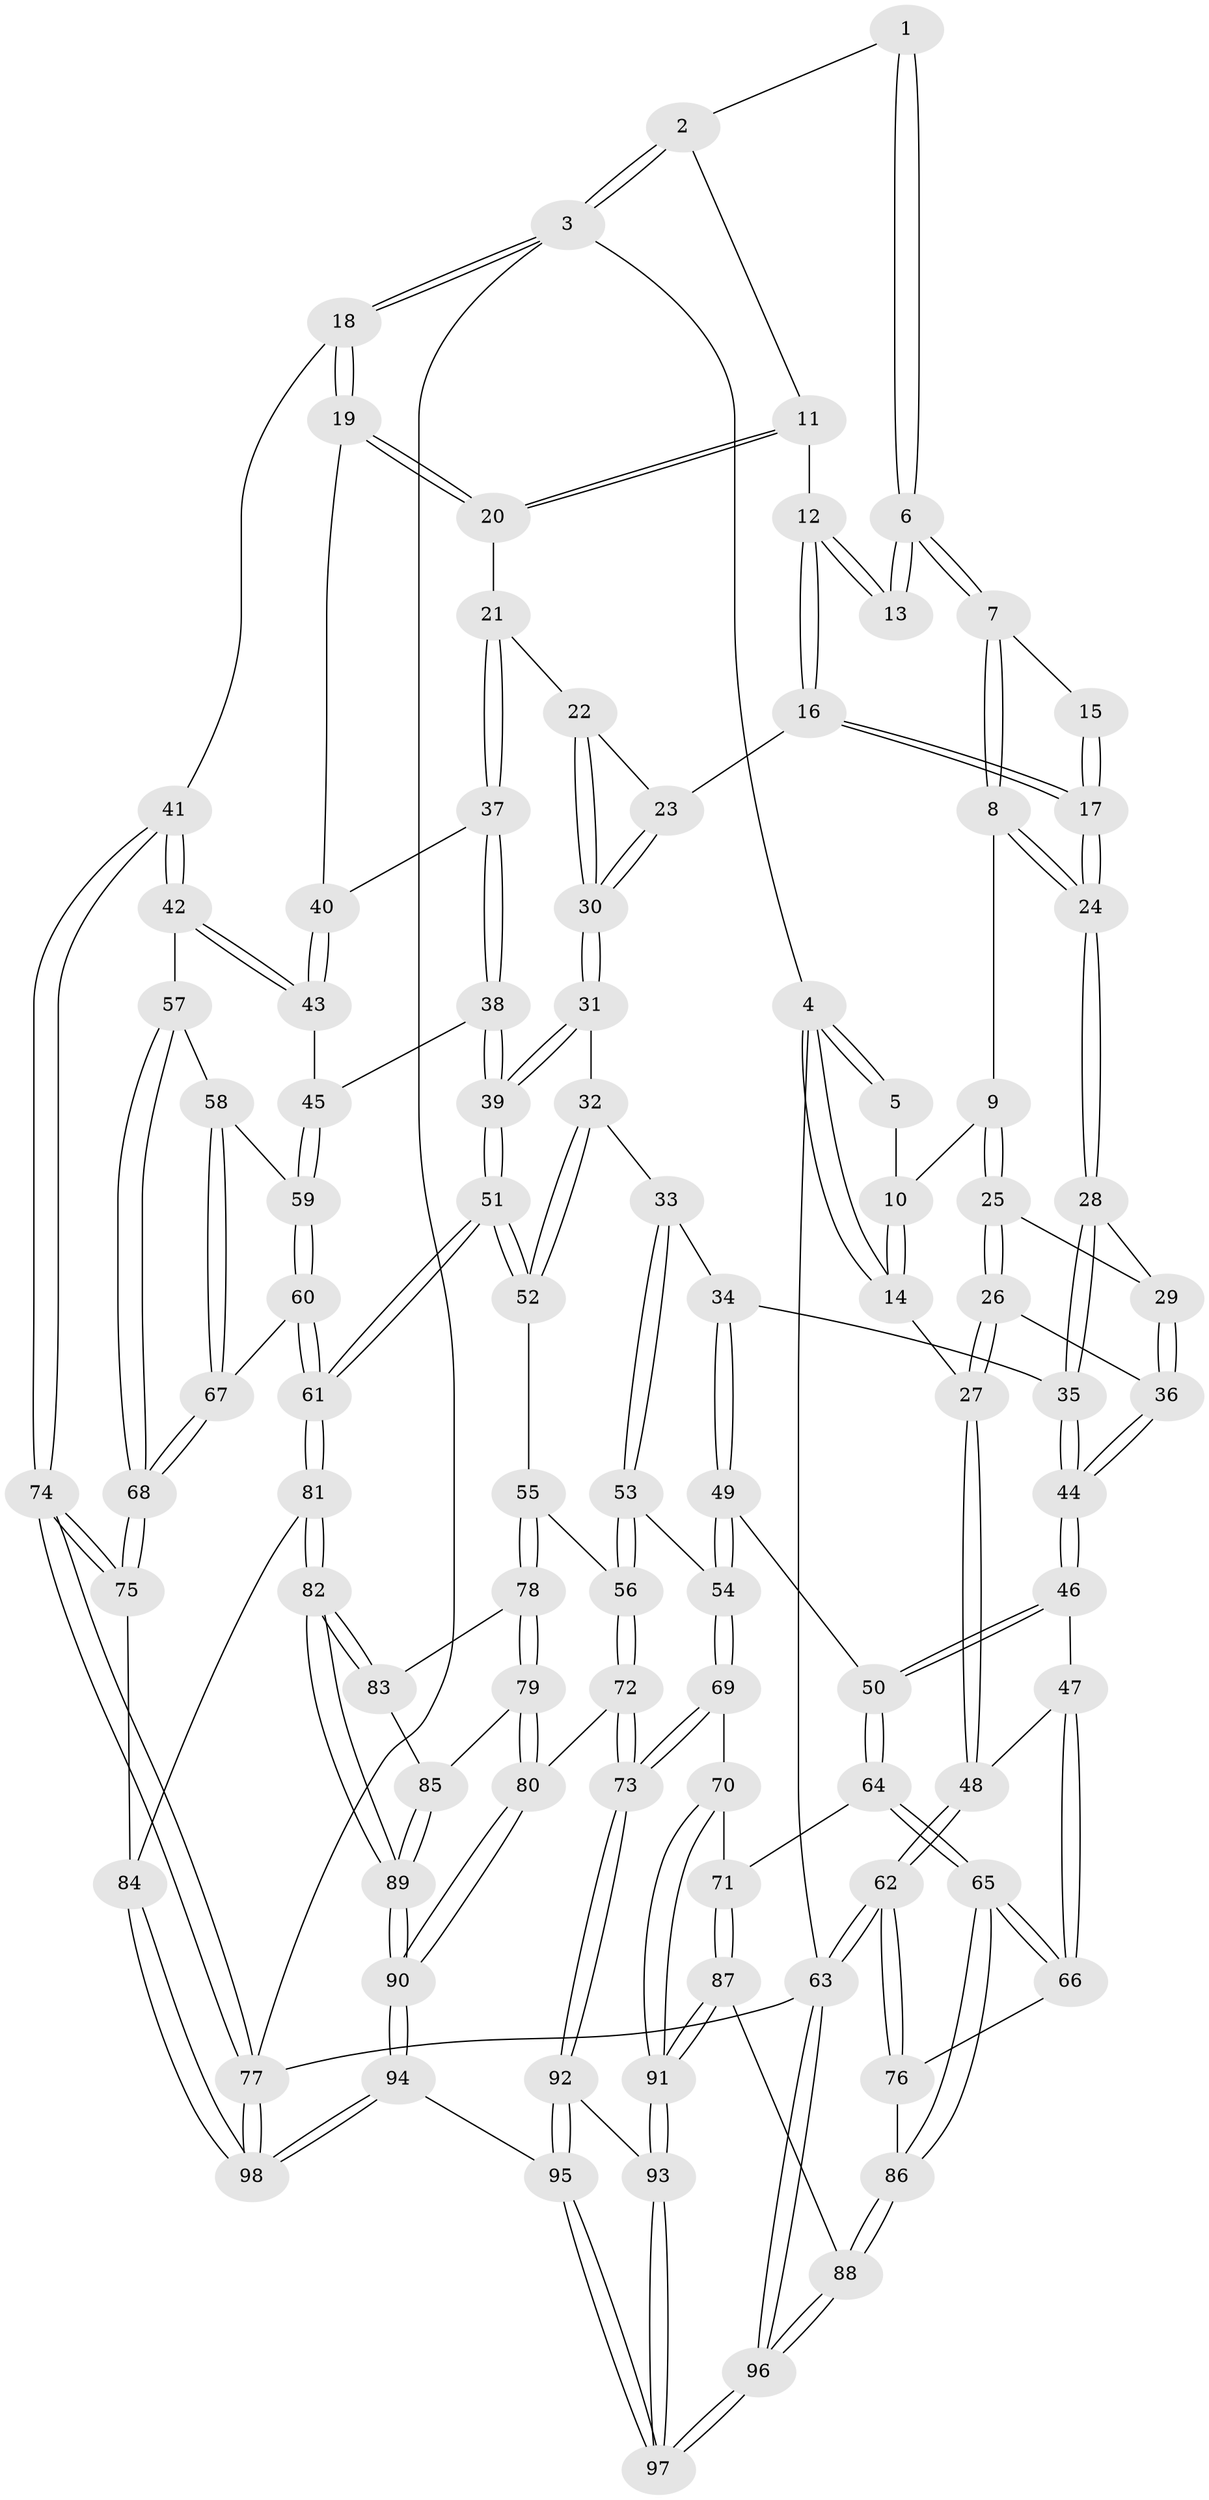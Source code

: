 // coarse degree distribution, {4: 0.46938775510204084, 3: 0.46938775510204084, 2: 0.02040816326530612, 5: 0.02040816326530612, 6: 0.02040816326530612}
// Generated by graph-tools (version 1.1) at 2025/38/03/04/25 23:38:24]
// undirected, 98 vertices, 242 edges
graph export_dot {
  node [color=gray90,style=filled];
  1 [pos="+0.41605842152781736+0"];
  2 [pos="+0.6967181560083048+0"];
  3 [pos="+1+0"];
  4 [pos="+0+0"];
  5 [pos="+0.24686843399951733+0"];
  6 [pos="+0.4054878887880689+0.04819475593299375"];
  7 [pos="+0.3432400391932348+0.1930500139833233"];
  8 [pos="+0.3194212106841455+0.21608570112720685"];
  9 [pos="+0.2805916779008628+0.23002493203789207"];
  10 [pos="+0.20582609313944733+0.12377565838655359"];
  11 [pos="+0.6957002683382272+0.13237488746018555"];
  12 [pos="+0.6052311827484986+0.19266457594413128"];
  13 [pos="+0.5581471406535666+0.18588593045101418"];
  14 [pos="+0+0.11574757513633888"];
  15 [pos="+0.4799313948632377+0.2117418987065773"];
  16 [pos="+0.5711450762086081+0.31862699636788566"];
  17 [pos="+0.4695236518847454+0.346996105325428"];
  18 [pos="+1+0.1968678487928006"];
  19 [pos="+1+0.2582478421845745"];
  20 [pos="+0.7809266784726989+0.21759326949484112"];
  21 [pos="+0.7355843519737203+0.3595895458156094"];
  22 [pos="+0.726459984828106+0.36321594409482816"];
  23 [pos="+0.5773749822031232+0.326266177922416"];
  24 [pos="+0.46798701334021725+0.3479020441261525"];
  25 [pos="+0.26764312088942505+0.24890877312317738"];
  26 [pos="+0.09521579677815609+0.34150672837951446"];
  27 [pos="+0+0.3825172288071253"];
  28 [pos="+0.4413095080488158+0.4191262411988461"];
  29 [pos="+0.31569079299937525+0.36998057584497634"];
  30 [pos="+0.6116363590568132+0.4987024492783073"];
  31 [pos="+0.6112120165367737+0.5003968642938993"];
  32 [pos="+0.5696220807255659+0.5156568802273528"];
  33 [pos="+0.5142811270153107+0.5222495824312897"];
  34 [pos="+0.4560212198419492+0.4718000121461381"];
  35 [pos="+0.44680219372056884+0.4610710622132935"];
  36 [pos="+0.2724009822076559+0.47157757006213064"];
  37 [pos="+0.8060743288207285+0.44235403810838597"];
  38 [pos="+0.8078002745393073+0.5342697254418455"];
  39 [pos="+0.7307071514384259+0.571386559573402"];
  40 [pos="+1+0.29745893725255623"];
  41 [pos="+1+0.5725063611417445"];
  42 [pos="+1+0.5780660293186202"];
  43 [pos="+0.9026134955328837+0.5121410705439494"];
  44 [pos="+0.2843547457350907+0.5104749257485391"];
  45 [pos="+0.8221408998758282+0.5393551168460462"];
  46 [pos="+0.25380619481855327+0.5947793038785891"];
  47 [pos="+0.1539812538951826+0.6007653955368286"];
  48 [pos="+0+0.49540994729035037"];
  49 [pos="+0.3118661530145602+0.6503564501507122"];
  50 [pos="+0.3102144298429862+0.6501037993024636"];
  51 [pos="+0.7005356001457835+0.7368443235888825"];
  52 [pos="+0.6164535339866613+0.7392599264622882"];
  53 [pos="+0.45438032614505647+0.6712861661548168"];
  54 [pos="+0.4169825334359103+0.6804133186484455"];
  55 [pos="+0.5722089490247321+0.7506612352554529"];
  56 [pos="+0.5696143910438943+0.7501591630522005"];
  57 [pos="+1+0.6335847503477277"];
  58 [pos="+0.9265724199661922+0.6554890382594601"];
  59 [pos="+0.9043059130968517+0.650330761080745"];
  60 [pos="+0.8177819352518462+0.7347326757949417"];
  61 [pos="+0.7266755107292968+0.7617963485099686"];
  62 [pos="+0+0.7359696103449583"];
  63 [pos="+0+1"];
  64 [pos="+0.2485027154915516+0.8127167435947299"];
  65 [pos="+0.2078218035717777+0.8231259882531327"];
  66 [pos="+0.15130241447146273+0.7551340112850501"];
  67 [pos="+0.9438113226185131+0.803178763601297"];
  68 [pos="+0.9576425593588404+0.8244433250249578"];
  69 [pos="+0.3871727918230095+0.8538272271682436"];
  70 [pos="+0.34590193183518547+0.8538889993125337"];
  71 [pos="+0.28005005183482773+0.8316171790006086"];
  72 [pos="+0.42990288150231815+0.8813472311044386"];
  73 [pos="+0.42420028988709074+0.8827436184246913"];
  74 [pos="+1+0.88794049990362"];
  75 [pos="+0.9753077819462886+0.8597997274898822"];
  76 [pos="+0+0.7707498098174373"];
  77 [pos="+1+1"];
  78 [pos="+0.5732671932289314+0.8256011701733559"];
  79 [pos="+0.5239106561123505+0.8979849985305083"];
  80 [pos="+0.5126080768744641+0.9057730478788646"];
  81 [pos="+0.7402701504027864+0.8166711139464428"];
  82 [pos="+0.6991308248768341+0.9194006195712009"];
  83 [pos="+0.5796438789527268+0.8409727276021421"];
  84 [pos="+0.9026321861565147+0.9028774013517569"];
  85 [pos="+0.5905819942759604+0.9007925704327193"];
  86 [pos="+0.16199910213152055+0.8839363861382592"];
  87 [pos="+0.271823137516839+0.9568071910209988"];
  88 [pos="+0.15555235183687582+0.9103201901743382"];
  89 [pos="+0.6709592041412076+1"];
  90 [pos="+0.6627407481718344+1"];
  91 [pos="+0.29659564413191947+0.9827871416819085"];
  92 [pos="+0.42322014752821374+0.8947468532780324"];
  93 [pos="+0.3194708902012566+1"];
  94 [pos="+0.6675813811459995+1"];
  95 [pos="+0.5714745426703475+1"];
  96 [pos="+0+1"];
  97 [pos="+0.30748071860029935+1"];
  98 [pos="+0.7727146129030668+1"];
  1 -- 2;
  1 -- 6;
  1 -- 6;
  2 -- 3;
  2 -- 3;
  2 -- 11;
  3 -- 4;
  3 -- 18;
  3 -- 18;
  3 -- 77;
  4 -- 5;
  4 -- 5;
  4 -- 14;
  4 -- 14;
  4 -- 63;
  5 -- 10;
  6 -- 7;
  6 -- 7;
  6 -- 13;
  6 -- 13;
  7 -- 8;
  7 -- 8;
  7 -- 15;
  8 -- 9;
  8 -- 24;
  8 -- 24;
  9 -- 10;
  9 -- 25;
  9 -- 25;
  10 -- 14;
  10 -- 14;
  11 -- 12;
  11 -- 20;
  11 -- 20;
  12 -- 13;
  12 -- 13;
  12 -- 16;
  12 -- 16;
  14 -- 27;
  15 -- 17;
  15 -- 17;
  16 -- 17;
  16 -- 17;
  16 -- 23;
  17 -- 24;
  17 -- 24;
  18 -- 19;
  18 -- 19;
  18 -- 41;
  19 -- 20;
  19 -- 20;
  19 -- 40;
  20 -- 21;
  21 -- 22;
  21 -- 37;
  21 -- 37;
  22 -- 23;
  22 -- 30;
  22 -- 30;
  23 -- 30;
  23 -- 30;
  24 -- 28;
  24 -- 28;
  25 -- 26;
  25 -- 26;
  25 -- 29;
  26 -- 27;
  26 -- 27;
  26 -- 36;
  27 -- 48;
  27 -- 48;
  28 -- 29;
  28 -- 35;
  28 -- 35;
  29 -- 36;
  29 -- 36;
  30 -- 31;
  30 -- 31;
  31 -- 32;
  31 -- 39;
  31 -- 39;
  32 -- 33;
  32 -- 52;
  32 -- 52;
  33 -- 34;
  33 -- 53;
  33 -- 53;
  34 -- 35;
  34 -- 49;
  34 -- 49;
  35 -- 44;
  35 -- 44;
  36 -- 44;
  36 -- 44;
  37 -- 38;
  37 -- 38;
  37 -- 40;
  38 -- 39;
  38 -- 39;
  38 -- 45;
  39 -- 51;
  39 -- 51;
  40 -- 43;
  40 -- 43;
  41 -- 42;
  41 -- 42;
  41 -- 74;
  41 -- 74;
  42 -- 43;
  42 -- 43;
  42 -- 57;
  43 -- 45;
  44 -- 46;
  44 -- 46;
  45 -- 59;
  45 -- 59;
  46 -- 47;
  46 -- 50;
  46 -- 50;
  47 -- 48;
  47 -- 66;
  47 -- 66;
  48 -- 62;
  48 -- 62;
  49 -- 50;
  49 -- 54;
  49 -- 54;
  50 -- 64;
  50 -- 64;
  51 -- 52;
  51 -- 52;
  51 -- 61;
  51 -- 61;
  52 -- 55;
  53 -- 54;
  53 -- 56;
  53 -- 56;
  54 -- 69;
  54 -- 69;
  55 -- 56;
  55 -- 78;
  55 -- 78;
  56 -- 72;
  56 -- 72;
  57 -- 58;
  57 -- 68;
  57 -- 68;
  58 -- 59;
  58 -- 67;
  58 -- 67;
  59 -- 60;
  59 -- 60;
  60 -- 61;
  60 -- 61;
  60 -- 67;
  61 -- 81;
  61 -- 81;
  62 -- 63;
  62 -- 63;
  62 -- 76;
  62 -- 76;
  63 -- 96;
  63 -- 96;
  63 -- 77;
  64 -- 65;
  64 -- 65;
  64 -- 71;
  65 -- 66;
  65 -- 66;
  65 -- 86;
  65 -- 86;
  66 -- 76;
  67 -- 68;
  67 -- 68;
  68 -- 75;
  68 -- 75;
  69 -- 70;
  69 -- 73;
  69 -- 73;
  70 -- 71;
  70 -- 91;
  70 -- 91;
  71 -- 87;
  71 -- 87;
  72 -- 73;
  72 -- 73;
  72 -- 80;
  73 -- 92;
  73 -- 92;
  74 -- 75;
  74 -- 75;
  74 -- 77;
  74 -- 77;
  75 -- 84;
  76 -- 86;
  77 -- 98;
  77 -- 98;
  78 -- 79;
  78 -- 79;
  78 -- 83;
  79 -- 80;
  79 -- 80;
  79 -- 85;
  80 -- 90;
  80 -- 90;
  81 -- 82;
  81 -- 82;
  81 -- 84;
  82 -- 83;
  82 -- 83;
  82 -- 89;
  82 -- 89;
  83 -- 85;
  84 -- 98;
  84 -- 98;
  85 -- 89;
  85 -- 89;
  86 -- 88;
  86 -- 88;
  87 -- 88;
  87 -- 91;
  87 -- 91;
  88 -- 96;
  88 -- 96;
  89 -- 90;
  89 -- 90;
  90 -- 94;
  90 -- 94;
  91 -- 93;
  91 -- 93;
  92 -- 93;
  92 -- 95;
  92 -- 95;
  93 -- 97;
  93 -- 97;
  94 -- 95;
  94 -- 98;
  94 -- 98;
  95 -- 97;
  95 -- 97;
  96 -- 97;
  96 -- 97;
}
